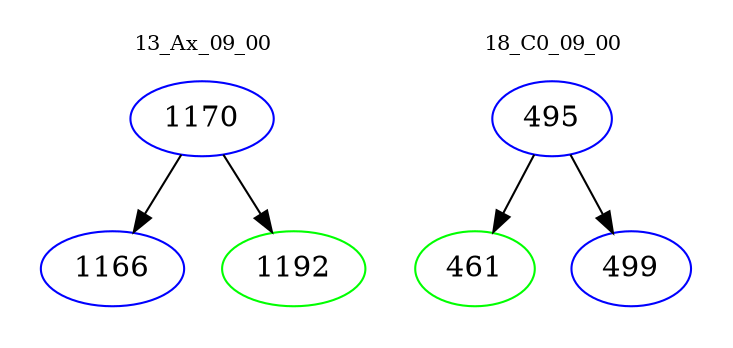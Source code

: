 digraph{
subgraph cluster_0 {
color = white
label = "13_Ax_09_00";
fontsize=10;
T0_1170 [label="1170", color="blue"]
T0_1170 -> T0_1166 [color="black"]
T0_1166 [label="1166", color="blue"]
T0_1170 -> T0_1192 [color="black"]
T0_1192 [label="1192", color="green"]
}
subgraph cluster_1 {
color = white
label = "18_C0_09_00";
fontsize=10;
T1_495 [label="495", color="blue"]
T1_495 -> T1_461 [color="black"]
T1_461 [label="461", color="green"]
T1_495 -> T1_499 [color="black"]
T1_499 [label="499", color="blue"]
}
}
